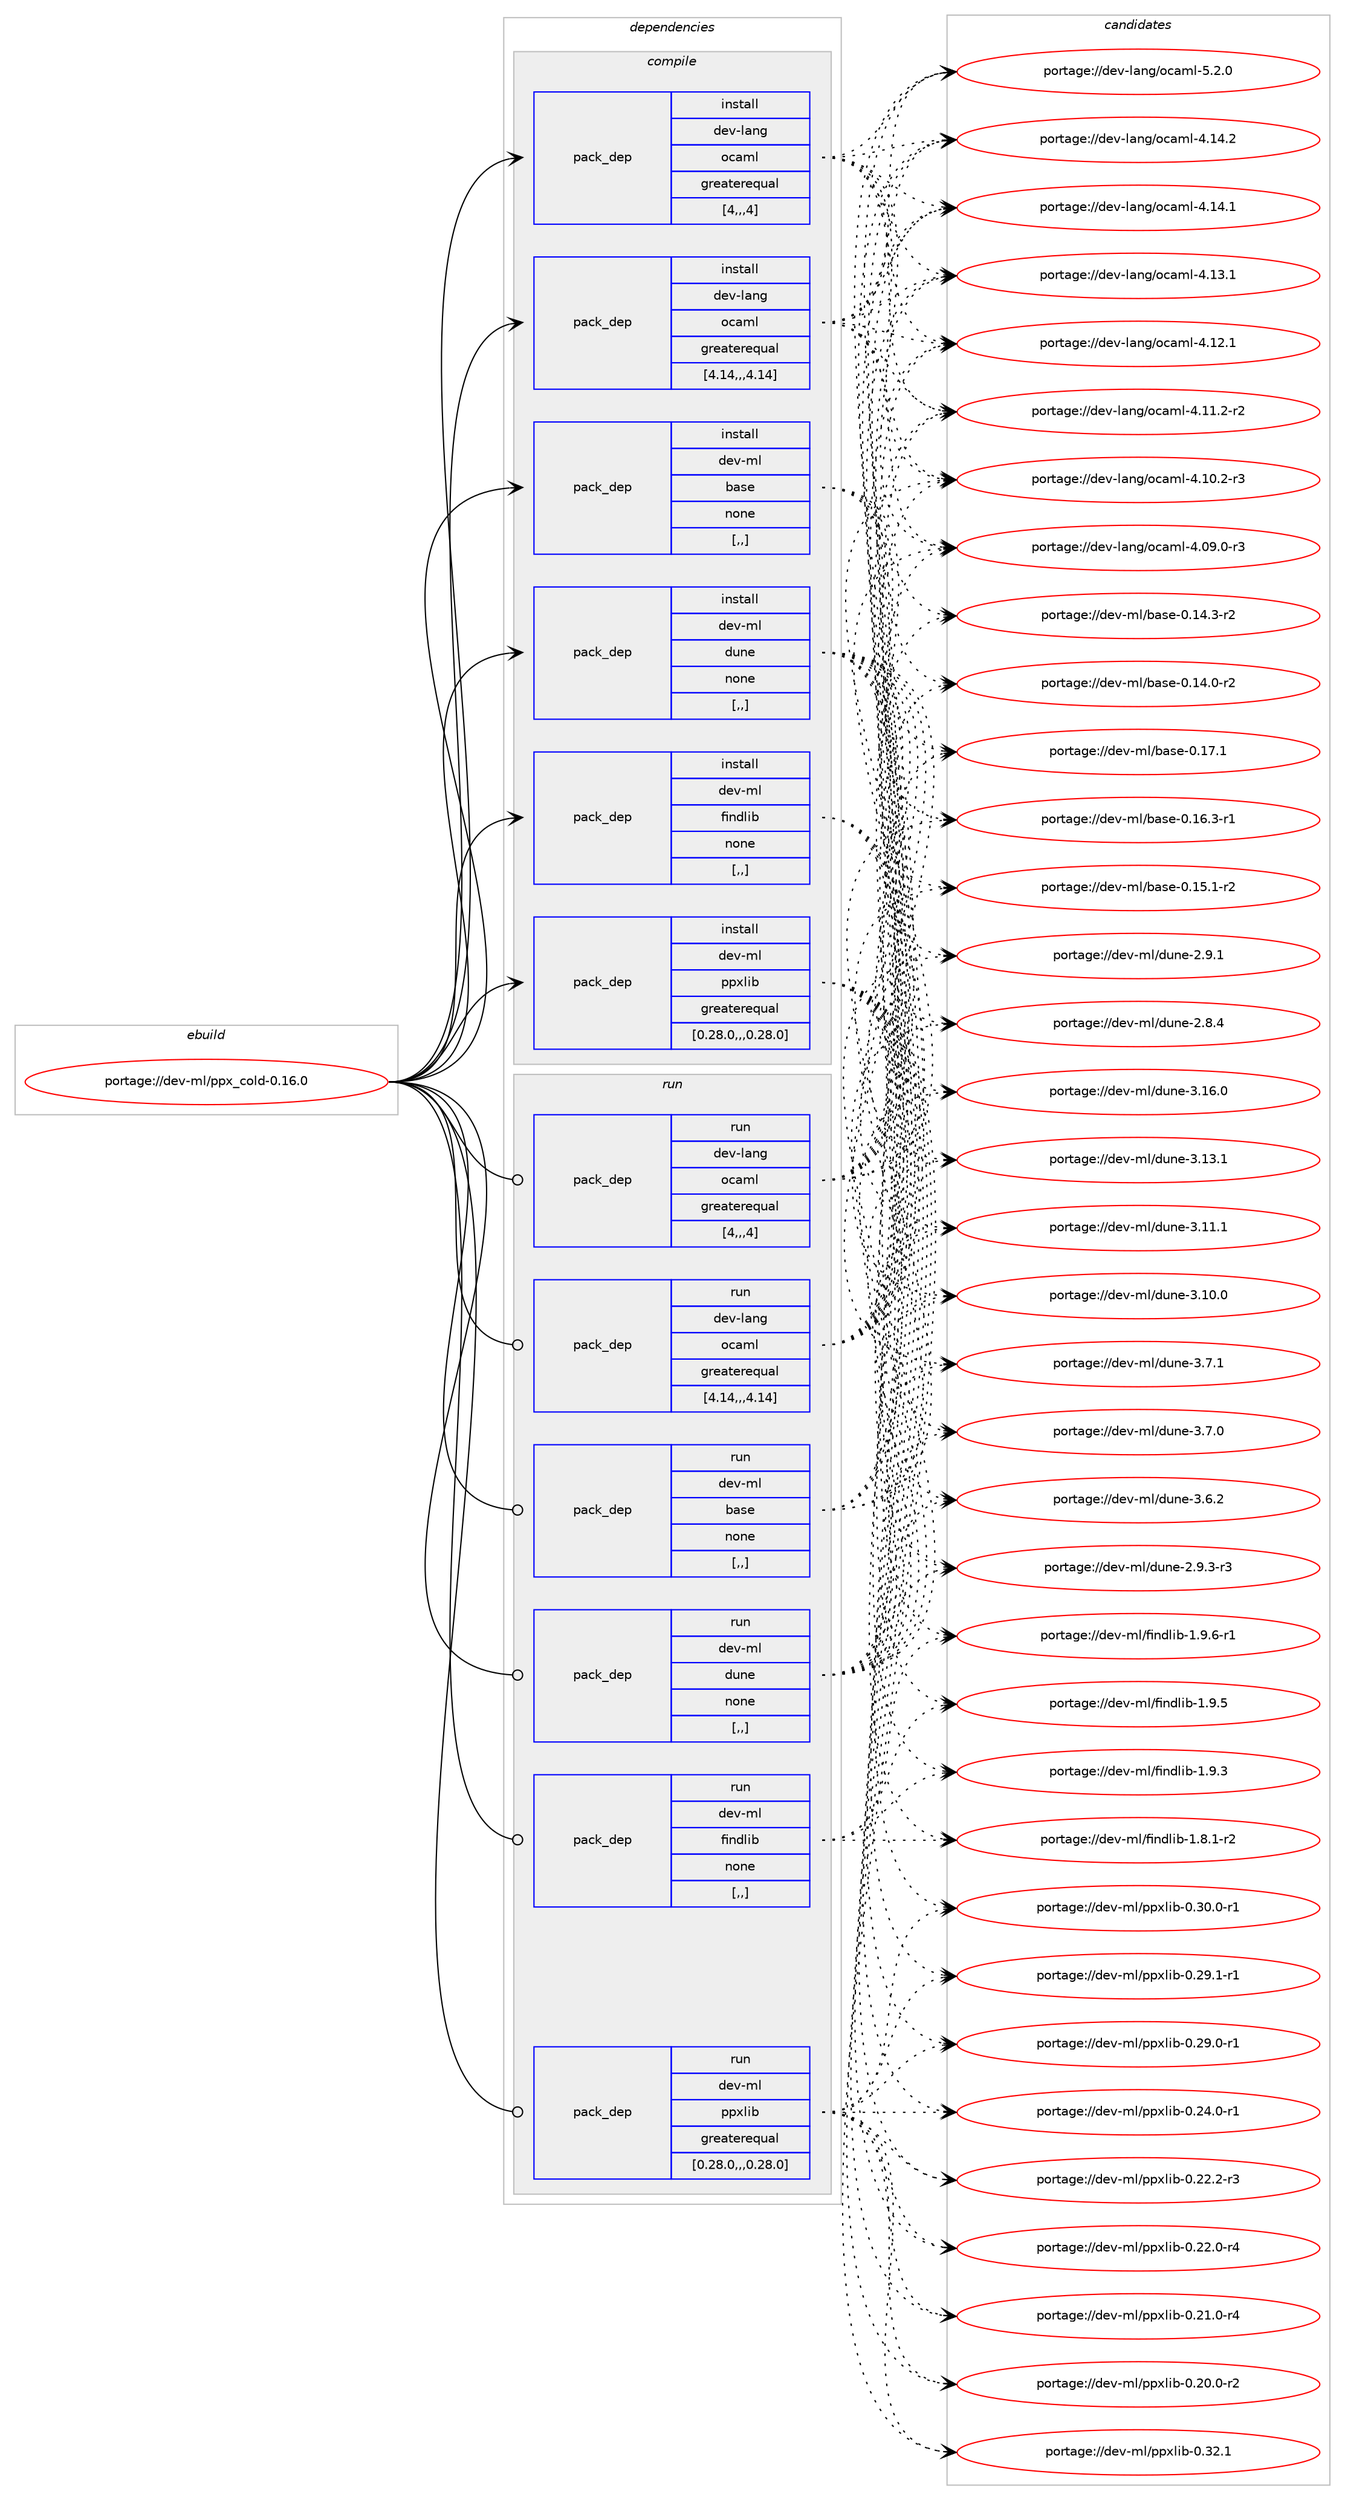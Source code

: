 digraph prolog {

# *************
# Graph options
# *************

newrank=true;
concentrate=true;
compound=true;
graph [rankdir=LR,fontname=Helvetica,fontsize=10,ranksep=1.5];#, ranksep=2.5, nodesep=0.2];
edge  [arrowhead=vee];
node  [fontname=Helvetica,fontsize=10];

# **********
# The ebuild
# **********

subgraph cluster_leftcol {
color=gray;
label=<<i>ebuild</i>>;
id [label="portage://dev-ml/ppx_cold-0.16.0", color=red, width=4, href="../dev-ml/ppx_cold-0.16.0.svg"];
}

# ****************
# The dependencies
# ****************

subgraph cluster_midcol {
color=gray;
label=<<i>dependencies</i>>;
subgraph cluster_compile {
fillcolor="#eeeeee";
style=filled;
label=<<i>compile</i>>;
subgraph pack91098 {
dependency122002 [label=<<TABLE BORDER="0" CELLBORDER="1" CELLSPACING="0" CELLPADDING="4" WIDTH="220"><TR><TD ROWSPAN="6" CELLPADDING="30">pack_dep</TD></TR><TR><TD WIDTH="110">install</TD></TR><TR><TD>dev-lang</TD></TR><TR><TD>ocaml</TD></TR><TR><TD>greaterequal</TD></TR><TR><TD>[4,,,4]</TD></TR></TABLE>>, shape=none, color=blue];
}
id:e -> dependency122002:w [weight=20,style="solid",arrowhead="vee"];
subgraph pack91099 {
dependency122003 [label=<<TABLE BORDER="0" CELLBORDER="1" CELLSPACING="0" CELLPADDING="4" WIDTH="220"><TR><TD ROWSPAN="6" CELLPADDING="30">pack_dep</TD></TR><TR><TD WIDTH="110">install</TD></TR><TR><TD>dev-lang</TD></TR><TR><TD>ocaml</TD></TR><TR><TD>greaterequal</TD></TR><TR><TD>[4.14,,,4.14]</TD></TR></TABLE>>, shape=none, color=blue];
}
id:e -> dependency122003:w [weight=20,style="solid",arrowhead="vee"];
subgraph pack91100 {
dependency122004 [label=<<TABLE BORDER="0" CELLBORDER="1" CELLSPACING="0" CELLPADDING="4" WIDTH="220"><TR><TD ROWSPAN="6" CELLPADDING="30">pack_dep</TD></TR><TR><TD WIDTH="110">install</TD></TR><TR><TD>dev-ml</TD></TR><TR><TD>base</TD></TR><TR><TD>none</TD></TR><TR><TD>[,,]</TD></TR></TABLE>>, shape=none, color=blue];
}
id:e -> dependency122004:w [weight=20,style="solid",arrowhead="vee"];
subgraph pack91101 {
dependency122005 [label=<<TABLE BORDER="0" CELLBORDER="1" CELLSPACING="0" CELLPADDING="4" WIDTH="220"><TR><TD ROWSPAN="6" CELLPADDING="30">pack_dep</TD></TR><TR><TD WIDTH="110">install</TD></TR><TR><TD>dev-ml</TD></TR><TR><TD>dune</TD></TR><TR><TD>none</TD></TR><TR><TD>[,,]</TD></TR></TABLE>>, shape=none, color=blue];
}
id:e -> dependency122005:w [weight=20,style="solid",arrowhead="vee"];
subgraph pack91102 {
dependency122006 [label=<<TABLE BORDER="0" CELLBORDER="1" CELLSPACING="0" CELLPADDING="4" WIDTH="220"><TR><TD ROWSPAN="6" CELLPADDING="30">pack_dep</TD></TR><TR><TD WIDTH="110">install</TD></TR><TR><TD>dev-ml</TD></TR><TR><TD>findlib</TD></TR><TR><TD>none</TD></TR><TR><TD>[,,]</TD></TR></TABLE>>, shape=none, color=blue];
}
id:e -> dependency122006:w [weight=20,style="solid",arrowhead="vee"];
subgraph pack91103 {
dependency122007 [label=<<TABLE BORDER="0" CELLBORDER="1" CELLSPACING="0" CELLPADDING="4" WIDTH="220"><TR><TD ROWSPAN="6" CELLPADDING="30">pack_dep</TD></TR><TR><TD WIDTH="110">install</TD></TR><TR><TD>dev-ml</TD></TR><TR><TD>ppxlib</TD></TR><TR><TD>greaterequal</TD></TR><TR><TD>[0.28.0,,,0.28.0]</TD></TR></TABLE>>, shape=none, color=blue];
}
id:e -> dependency122007:w [weight=20,style="solid",arrowhead="vee"];
}
subgraph cluster_compileandrun {
fillcolor="#eeeeee";
style=filled;
label=<<i>compile and run</i>>;
}
subgraph cluster_run {
fillcolor="#eeeeee";
style=filled;
label=<<i>run</i>>;
subgraph pack91104 {
dependency122008 [label=<<TABLE BORDER="0" CELLBORDER="1" CELLSPACING="0" CELLPADDING="4" WIDTH="220"><TR><TD ROWSPAN="6" CELLPADDING="30">pack_dep</TD></TR><TR><TD WIDTH="110">run</TD></TR><TR><TD>dev-lang</TD></TR><TR><TD>ocaml</TD></TR><TR><TD>greaterequal</TD></TR><TR><TD>[4,,,4]</TD></TR></TABLE>>, shape=none, color=blue];
}
id:e -> dependency122008:w [weight=20,style="solid",arrowhead="odot"];
subgraph pack91105 {
dependency122009 [label=<<TABLE BORDER="0" CELLBORDER="1" CELLSPACING="0" CELLPADDING="4" WIDTH="220"><TR><TD ROWSPAN="6" CELLPADDING="30">pack_dep</TD></TR><TR><TD WIDTH="110">run</TD></TR><TR><TD>dev-lang</TD></TR><TR><TD>ocaml</TD></TR><TR><TD>greaterequal</TD></TR><TR><TD>[4.14,,,4.14]</TD></TR></TABLE>>, shape=none, color=blue];
}
id:e -> dependency122009:w [weight=20,style="solid",arrowhead="odot"];
subgraph pack91106 {
dependency122010 [label=<<TABLE BORDER="0" CELLBORDER="1" CELLSPACING="0" CELLPADDING="4" WIDTH="220"><TR><TD ROWSPAN="6" CELLPADDING="30">pack_dep</TD></TR><TR><TD WIDTH="110">run</TD></TR><TR><TD>dev-ml</TD></TR><TR><TD>base</TD></TR><TR><TD>none</TD></TR><TR><TD>[,,]</TD></TR></TABLE>>, shape=none, color=blue];
}
id:e -> dependency122010:w [weight=20,style="solid",arrowhead="odot"];
subgraph pack91107 {
dependency122011 [label=<<TABLE BORDER="0" CELLBORDER="1" CELLSPACING="0" CELLPADDING="4" WIDTH="220"><TR><TD ROWSPAN="6" CELLPADDING="30">pack_dep</TD></TR><TR><TD WIDTH="110">run</TD></TR><TR><TD>dev-ml</TD></TR><TR><TD>dune</TD></TR><TR><TD>none</TD></TR><TR><TD>[,,]</TD></TR></TABLE>>, shape=none, color=blue];
}
id:e -> dependency122011:w [weight=20,style="solid",arrowhead="odot"];
subgraph pack91108 {
dependency122012 [label=<<TABLE BORDER="0" CELLBORDER="1" CELLSPACING="0" CELLPADDING="4" WIDTH="220"><TR><TD ROWSPAN="6" CELLPADDING="30">pack_dep</TD></TR><TR><TD WIDTH="110">run</TD></TR><TR><TD>dev-ml</TD></TR><TR><TD>findlib</TD></TR><TR><TD>none</TD></TR><TR><TD>[,,]</TD></TR></TABLE>>, shape=none, color=blue];
}
id:e -> dependency122012:w [weight=20,style="solid",arrowhead="odot"];
subgraph pack91109 {
dependency122013 [label=<<TABLE BORDER="0" CELLBORDER="1" CELLSPACING="0" CELLPADDING="4" WIDTH="220"><TR><TD ROWSPAN="6" CELLPADDING="30">pack_dep</TD></TR><TR><TD WIDTH="110">run</TD></TR><TR><TD>dev-ml</TD></TR><TR><TD>ppxlib</TD></TR><TR><TD>greaterequal</TD></TR><TR><TD>[0.28.0,,,0.28.0]</TD></TR></TABLE>>, shape=none, color=blue];
}
id:e -> dependency122013:w [weight=20,style="solid",arrowhead="odot"];
}
}

# **************
# The candidates
# **************

subgraph cluster_choices {
rank=same;
color=gray;
label=<<i>candidates</i>>;

subgraph choice91098 {
color=black;
nodesep=1;
choice1001011184510897110103471119997109108455346504648 [label="portage://dev-lang/ocaml-5.2.0", color=red, width=4,href="../dev-lang/ocaml-5.2.0.svg"];
choice100101118451089711010347111999710910845524649524650 [label="portage://dev-lang/ocaml-4.14.2", color=red, width=4,href="../dev-lang/ocaml-4.14.2.svg"];
choice100101118451089711010347111999710910845524649524649 [label="portage://dev-lang/ocaml-4.14.1", color=red, width=4,href="../dev-lang/ocaml-4.14.1.svg"];
choice100101118451089711010347111999710910845524649514649 [label="portage://dev-lang/ocaml-4.13.1", color=red, width=4,href="../dev-lang/ocaml-4.13.1.svg"];
choice100101118451089711010347111999710910845524649504649 [label="portage://dev-lang/ocaml-4.12.1", color=red, width=4,href="../dev-lang/ocaml-4.12.1.svg"];
choice1001011184510897110103471119997109108455246494946504511450 [label="portage://dev-lang/ocaml-4.11.2-r2", color=red, width=4,href="../dev-lang/ocaml-4.11.2-r2.svg"];
choice1001011184510897110103471119997109108455246494846504511451 [label="portage://dev-lang/ocaml-4.10.2-r3", color=red, width=4,href="../dev-lang/ocaml-4.10.2-r3.svg"];
choice1001011184510897110103471119997109108455246485746484511451 [label="portage://dev-lang/ocaml-4.09.0-r3", color=red, width=4,href="../dev-lang/ocaml-4.09.0-r3.svg"];
dependency122002:e -> choice1001011184510897110103471119997109108455346504648:w [style=dotted,weight="100"];
dependency122002:e -> choice100101118451089711010347111999710910845524649524650:w [style=dotted,weight="100"];
dependency122002:e -> choice100101118451089711010347111999710910845524649524649:w [style=dotted,weight="100"];
dependency122002:e -> choice100101118451089711010347111999710910845524649514649:w [style=dotted,weight="100"];
dependency122002:e -> choice100101118451089711010347111999710910845524649504649:w [style=dotted,weight="100"];
dependency122002:e -> choice1001011184510897110103471119997109108455246494946504511450:w [style=dotted,weight="100"];
dependency122002:e -> choice1001011184510897110103471119997109108455246494846504511451:w [style=dotted,weight="100"];
dependency122002:e -> choice1001011184510897110103471119997109108455246485746484511451:w [style=dotted,weight="100"];
}
subgraph choice91099 {
color=black;
nodesep=1;
choice1001011184510897110103471119997109108455346504648 [label="portage://dev-lang/ocaml-5.2.0", color=red, width=4,href="../dev-lang/ocaml-5.2.0.svg"];
choice100101118451089711010347111999710910845524649524650 [label="portage://dev-lang/ocaml-4.14.2", color=red, width=4,href="../dev-lang/ocaml-4.14.2.svg"];
choice100101118451089711010347111999710910845524649524649 [label="portage://dev-lang/ocaml-4.14.1", color=red, width=4,href="../dev-lang/ocaml-4.14.1.svg"];
choice100101118451089711010347111999710910845524649514649 [label="portage://dev-lang/ocaml-4.13.1", color=red, width=4,href="../dev-lang/ocaml-4.13.1.svg"];
choice100101118451089711010347111999710910845524649504649 [label="portage://dev-lang/ocaml-4.12.1", color=red, width=4,href="../dev-lang/ocaml-4.12.1.svg"];
choice1001011184510897110103471119997109108455246494946504511450 [label="portage://dev-lang/ocaml-4.11.2-r2", color=red, width=4,href="../dev-lang/ocaml-4.11.2-r2.svg"];
choice1001011184510897110103471119997109108455246494846504511451 [label="portage://dev-lang/ocaml-4.10.2-r3", color=red, width=4,href="../dev-lang/ocaml-4.10.2-r3.svg"];
choice1001011184510897110103471119997109108455246485746484511451 [label="portage://dev-lang/ocaml-4.09.0-r3", color=red, width=4,href="../dev-lang/ocaml-4.09.0-r3.svg"];
dependency122003:e -> choice1001011184510897110103471119997109108455346504648:w [style=dotted,weight="100"];
dependency122003:e -> choice100101118451089711010347111999710910845524649524650:w [style=dotted,weight="100"];
dependency122003:e -> choice100101118451089711010347111999710910845524649524649:w [style=dotted,weight="100"];
dependency122003:e -> choice100101118451089711010347111999710910845524649514649:w [style=dotted,weight="100"];
dependency122003:e -> choice100101118451089711010347111999710910845524649504649:w [style=dotted,weight="100"];
dependency122003:e -> choice1001011184510897110103471119997109108455246494946504511450:w [style=dotted,weight="100"];
dependency122003:e -> choice1001011184510897110103471119997109108455246494846504511451:w [style=dotted,weight="100"];
dependency122003:e -> choice1001011184510897110103471119997109108455246485746484511451:w [style=dotted,weight="100"];
}
subgraph choice91100 {
color=black;
nodesep=1;
choice1001011184510910847989711510145484649554649 [label="portage://dev-ml/base-0.17.1", color=red, width=4,href="../dev-ml/base-0.17.1.svg"];
choice10010111845109108479897115101454846495446514511449 [label="portage://dev-ml/base-0.16.3-r1", color=red, width=4,href="../dev-ml/base-0.16.3-r1.svg"];
choice10010111845109108479897115101454846495346494511450 [label="portage://dev-ml/base-0.15.1-r2", color=red, width=4,href="../dev-ml/base-0.15.1-r2.svg"];
choice10010111845109108479897115101454846495246514511450 [label="portage://dev-ml/base-0.14.3-r2", color=red, width=4,href="../dev-ml/base-0.14.3-r2.svg"];
choice10010111845109108479897115101454846495246484511450 [label="portage://dev-ml/base-0.14.0-r2", color=red, width=4,href="../dev-ml/base-0.14.0-r2.svg"];
dependency122004:e -> choice1001011184510910847989711510145484649554649:w [style=dotted,weight="100"];
dependency122004:e -> choice10010111845109108479897115101454846495446514511449:w [style=dotted,weight="100"];
dependency122004:e -> choice10010111845109108479897115101454846495346494511450:w [style=dotted,weight="100"];
dependency122004:e -> choice10010111845109108479897115101454846495246514511450:w [style=dotted,weight="100"];
dependency122004:e -> choice10010111845109108479897115101454846495246484511450:w [style=dotted,weight="100"];
}
subgraph choice91101 {
color=black;
nodesep=1;
choice100101118451091084710011711010145514649544648 [label="portage://dev-ml/dune-3.16.0", color=red, width=4,href="../dev-ml/dune-3.16.0.svg"];
choice100101118451091084710011711010145514649514649 [label="portage://dev-ml/dune-3.13.1", color=red, width=4,href="../dev-ml/dune-3.13.1.svg"];
choice100101118451091084710011711010145514649494649 [label="portage://dev-ml/dune-3.11.1", color=red, width=4,href="../dev-ml/dune-3.11.1.svg"];
choice100101118451091084710011711010145514649484648 [label="portage://dev-ml/dune-3.10.0", color=red, width=4,href="../dev-ml/dune-3.10.0.svg"];
choice1001011184510910847100117110101455146554649 [label="portage://dev-ml/dune-3.7.1", color=red, width=4,href="../dev-ml/dune-3.7.1.svg"];
choice1001011184510910847100117110101455146554648 [label="portage://dev-ml/dune-3.7.0", color=red, width=4,href="../dev-ml/dune-3.7.0.svg"];
choice1001011184510910847100117110101455146544650 [label="portage://dev-ml/dune-3.6.2", color=red, width=4,href="../dev-ml/dune-3.6.2.svg"];
choice10010111845109108471001171101014550465746514511451 [label="portage://dev-ml/dune-2.9.3-r3", color=red, width=4,href="../dev-ml/dune-2.9.3-r3.svg"];
choice1001011184510910847100117110101455046574649 [label="portage://dev-ml/dune-2.9.1", color=red, width=4,href="../dev-ml/dune-2.9.1.svg"];
choice1001011184510910847100117110101455046564652 [label="portage://dev-ml/dune-2.8.4", color=red, width=4,href="../dev-ml/dune-2.8.4.svg"];
dependency122005:e -> choice100101118451091084710011711010145514649544648:w [style=dotted,weight="100"];
dependency122005:e -> choice100101118451091084710011711010145514649514649:w [style=dotted,weight="100"];
dependency122005:e -> choice100101118451091084710011711010145514649494649:w [style=dotted,weight="100"];
dependency122005:e -> choice100101118451091084710011711010145514649484648:w [style=dotted,weight="100"];
dependency122005:e -> choice1001011184510910847100117110101455146554649:w [style=dotted,weight="100"];
dependency122005:e -> choice1001011184510910847100117110101455146554648:w [style=dotted,weight="100"];
dependency122005:e -> choice1001011184510910847100117110101455146544650:w [style=dotted,weight="100"];
dependency122005:e -> choice10010111845109108471001171101014550465746514511451:w [style=dotted,weight="100"];
dependency122005:e -> choice1001011184510910847100117110101455046574649:w [style=dotted,weight="100"];
dependency122005:e -> choice1001011184510910847100117110101455046564652:w [style=dotted,weight="100"];
}
subgraph choice91102 {
color=black;
nodesep=1;
choice1001011184510910847102105110100108105984549465746544511449 [label="portage://dev-ml/findlib-1.9.6-r1", color=red, width=4,href="../dev-ml/findlib-1.9.6-r1.svg"];
choice100101118451091084710210511010010810598454946574653 [label="portage://dev-ml/findlib-1.9.5", color=red, width=4,href="../dev-ml/findlib-1.9.5.svg"];
choice100101118451091084710210511010010810598454946574651 [label="portage://dev-ml/findlib-1.9.3", color=red, width=4,href="../dev-ml/findlib-1.9.3.svg"];
choice1001011184510910847102105110100108105984549465646494511450 [label="portage://dev-ml/findlib-1.8.1-r2", color=red, width=4,href="../dev-ml/findlib-1.8.1-r2.svg"];
dependency122006:e -> choice1001011184510910847102105110100108105984549465746544511449:w [style=dotted,weight="100"];
dependency122006:e -> choice100101118451091084710210511010010810598454946574653:w [style=dotted,weight="100"];
dependency122006:e -> choice100101118451091084710210511010010810598454946574651:w [style=dotted,weight="100"];
dependency122006:e -> choice1001011184510910847102105110100108105984549465646494511450:w [style=dotted,weight="100"];
}
subgraph choice91103 {
color=black;
nodesep=1;
choice10010111845109108471121121201081059845484651504649 [label="portage://dev-ml/ppxlib-0.32.1", color=red, width=4,href="../dev-ml/ppxlib-0.32.1.svg"];
choice100101118451091084711211212010810598454846514846484511449 [label="portage://dev-ml/ppxlib-0.30.0-r1", color=red, width=4,href="../dev-ml/ppxlib-0.30.0-r1.svg"];
choice100101118451091084711211212010810598454846505746494511449 [label="portage://dev-ml/ppxlib-0.29.1-r1", color=red, width=4,href="../dev-ml/ppxlib-0.29.1-r1.svg"];
choice100101118451091084711211212010810598454846505746484511449 [label="portage://dev-ml/ppxlib-0.29.0-r1", color=red, width=4,href="../dev-ml/ppxlib-0.29.0-r1.svg"];
choice100101118451091084711211212010810598454846505246484511449 [label="portage://dev-ml/ppxlib-0.24.0-r1", color=red, width=4,href="../dev-ml/ppxlib-0.24.0-r1.svg"];
choice100101118451091084711211212010810598454846505046504511451 [label="portage://dev-ml/ppxlib-0.22.2-r3", color=red, width=4,href="../dev-ml/ppxlib-0.22.2-r3.svg"];
choice100101118451091084711211212010810598454846505046484511452 [label="portage://dev-ml/ppxlib-0.22.0-r4", color=red, width=4,href="../dev-ml/ppxlib-0.22.0-r4.svg"];
choice100101118451091084711211212010810598454846504946484511452 [label="portage://dev-ml/ppxlib-0.21.0-r4", color=red, width=4,href="../dev-ml/ppxlib-0.21.0-r4.svg"];
choice100101118451091084711211212010810598454846504846484511450 [label="portage://dev-ml/ppxlib-0.20.0-r2", color=red, width=4,href="../dev-ml/ppxlib-0.20.0-r2.svg"];
dependency122007:e -> choice10010111845109108471121121201081059845484651504649:w [style=dotted,weight="100"];
dependency122007:e -> choice100101118451091084711211212010810598454846514846484511449:w [style=dotted,weight="100"];
dependency122007:e -> choice100101118451091084711211212010810598454846505746494511449:w [style=dotted,weight="100"];
dependency122007:e -> choice100101118451091084711211212010810598454846505746484511449:w [style=dotted,weight="100"];
dependency122007:e -> choice100101118451091084711211212010810598454846505246484511449:w [style=dotted,weight="100"];
dependency122007:e -> choice100101118451091084711211212010810598454846505046504511451:w [style=dotted,weight="100"];
dependency122007:e -> choice100101118451091084711211212010810598454846505046484511452:w [style=dotted,weight="100"];
dependency122007:e -> choice100101118451091084711211212010810598454846504946484511452:w [style=dotted,weight="100"];
dependency122007:e -> choice100101118451091084711211212010810598454846504846484511450:w [style=dotted,weight="100"];
}
subgraph choice91104 {
color=black;
nodesep=1;
choice1001011184510897110103471119997109108455346504648 [label="portage://dev-lang/ocaml-5.2.0", color=red, width=4,href="../dev-lang/ocaml-5.2.0.svg"];
choice100101118451089711010347111999710910845524649524650 [label="portage://dev-lang/ocaml-4.14.2", color=red, width=4,href="../dev-lang/ocaml-4.14.2.svg"];
choice100101118451089711010347111999710910845524649524649 [label="portage://dev-lang/ocaml-4.14.1", color=red, width=4,href="../dev-lang/ocaml-4.14.1.svg"];
choice100101118451089711010347111999710910845524649514649 [label="portage://dev-lang/ocaml-4.13.1", color=red, width=4,href="../dev-lang/ocaml-4.13.1.svg"];
choice100101118451089711010347111999710910845524649504649 [label="portage://dev-lang/ocaml-4.12.1", color=red, width=4,href="../dev-lang/ocaml-4.12.1.svg"];
choice1001011184510897110103471119997109108455246494946504511450 [label="portage://dev-lang/ocaml-4.11.2-r2", color=red, width=4,href="../dev-lang/ocaml-4.11.2-r2.svg"];
choice1001011184510897110103471119997109108455246494846504511451 [label="portage://dev-lang/ocaml-4.10.2-r3", color=red, width=4,href="../dev-lang/ocaml-4.10.2-r3.svg"];
choice1001011184510897110103471119997109108455246485746484511451 [label="portage://dev-lang/ocaml-4.09.0-r3", color=red, width=4,href="../dev-lang/ocaml-4.09.0-r3.svg"];
dependency122008:e -> choice1001011184510897110103471119997109108455346504648:w [style=dotted,weight="100"];
dependency122008:e -> choice100101118451089711010347111999710910845524649524650:w [style=dotted,weight="100"];
dependency122008:e -> choice100101118451089711010347111999710910845524649524649:w [style=dotted,weight="100"];
dependency122008:e -> choice100101118451089711010347111999710910845524649514649:w [style=dotted,weight="100"];
dependency122008:e -> choice100101118451089711010347111999710910845524649504649:w [style=dotted,weight="100"];
dependency122008:e -> choice1001011184510897110103471119997109108455246494946504511450:w [style=dotted,weight="100"];
dependency122008:e -> choice1001011184510897110103471119997109108455246494846504511451:w [style=dotted,weight="100"];
dependency122008:e -> choice1001011184510897110103471119997109108455246485746484511451:w [style=dotted,weight="100"];
}
subgraph choice91105 {
color=black;
nodesep=1;
choice1001011184510897110103471119997109108455346504648 [label="portage://dev-lang/ocaml-5.2.0", color=red, width=4,href="../dev-lang/ocaml-5.2.0.svg"];
choice100101118451089711010347111999710910845524649524650 [label="portage://dev-lang/ocaml-4.14.2", color=red, width=4,href="../dev-lang/ocaml-4.14.2.svg"];
choice100101118451089711010347111999710910845524649524649 [label="portage://dev-lang/ocaml-4.14.1", color=red, width=4,href="../dev-lang/ocaml-4.14.1.svg"];
choice100101118451089711010347111999710910845524649514649 [label="portage://dev-lang/ocaml-4.13.1", color=red, width=4,href="../dev-lang/ocaml-4.13.1.svg"];
choice100101118451089711010347111999710910845524649504649 [label="portage://dev-lang/ocaml-4.12.1", color=red, width=4,href="../dev-lang/ocaml-4.12.1.svg"];
choice1001011184510897110103471119997109108455246494946504511450 [label="portage://dev-lang/ocaml-4.11.2-r2", color=red, width=4,href="../dev-lang/ocaml-4.11.2-r2.svg"];
choice1001011184510897110103471119997109108455246494846504511451 [label="portage://dev-lang/ocaml-4.10.2-r3", color=red, width=4,href="../dev-lang/ocaml-4.10.2-r3.svg"];
choice1001011184510897110103471119997109108455246485746484511451 [label="portage://dev-lang/ocaml-4.09.0-r3", color=red, width=4,href="../dev-lang/ocaml-4.09.0-r3.svg"];
dependency122009:e -> choice1001011184510897110103471119997109108455346504648:w [style=dotted,weight="100"];
dependency122009:e -> choice100101118451089711010347111999710910845524649524650:w [style=dotted,weight="100"];
dependency122009:e -> choice100101118451089711010347111999710910845524649524649:w [style=dotted,weight="100"];
dependency122009:e -> choice100101118451089711010347111999710910845524649514649:w [style=dotted,weight="100"];
dependency122009:e -> choice100101118451089711010347111999710910845524649504649:w [style=dotted,weight="100"];
dependency122009:e -> choice1001011184510897110103471119997109108455246494946504511450:w [style=dotted,weight="100"];
dependency122009:e -> choice1001011184510897110103471119997109108455246494846504511451:w [style=dotted,weight="100"];
dependency122009:e -> choice1001011184510897110103471119997109108455246485746484511451:w [style=dotted,weight="100"];
}
subgraph choice91106 {
color=black;
nodesep=1;
choice1001011184510910847989711510145484649554649 [label="portage://dev-ml/base-0.17.1", color=red, width=4,href="../dev-ml/base-0.17.1.svg"];
choice10010111845109108479897115101454846495446514511449 [label="portage://dev-ml/base-0.16.3-r1", color=red, width=4,href="../dev-ml/base-0.16.3-r1.svg"];
choice10010111845109108479897115101454846495346494511450 [label="portage://dev-ml/base-0.15.1-r2", color=red, width=4,href="../dev-ml/base-0.15.1-r2.svg"];
choice10010111845109108479897115101454846495246514511450 [label="portage://dev-ml/base-0.14.3-r2", color=red, width=4,href="../dev-ml/base-0.14.3-r2.svg"];
choice10010111845109108479897115101454846495246484511450 [label="portage://dev-ml/base-0.14.0-r2", color=red, width=4,href="../dev-ml/base-0.14.0-r2.svg"];
dependency122010:e -> choice1001011184510910847989711510145484649554649:w [style=dotted,weight="100"];
dependency122010:e -> choice10010111845109108479897115101454846495446514511449:w [style=dotted,weight="100"];
dependency122010:e -> choice10010111845109108479897115101454846495346494511450:w [style=dotted,weight="100"];
dependency122010:e -> choice10010111845109108479897115101454846495246514511450:w [style=dotted,weight="100"];
dependency122010:e -> choice10010111845109108479897115101454846495246484511450:w [style=dotted,weight="100"];
}
subgraph choice91107 {
color=black;
nodesep=1;
choice100101118451091084710011711010145514649544648 [label="portage://dev-ml/dune-3.16.0", color=red, width=4,href="../dev-ml/dune-3.16.0.svg"];
choice100101118451091084710011711010145514649514649 [label="portage://dev-ml/dune-3.13.1", color=red, width=4,href="../dev-ml/dune-3.13.1.svg"];
choice100101118451091084710011711010145514649494649 [label="portage://dev-ml/dune-3.11.1", color=red, width=4,href="../dev-ml/dune-3.11.1.svg"];
choice100101118451091084710011711010145514649484648 [label="portage://dev-ml/dune-3.10.0", color=red, width=4,href="../dev-ml/dune-3.10.0.svg"];
choice1001011184510910847100117110101455146554649 [label="portage://dev-ml/dune-3.7.1", color=red, width=4,href="../dev-ml/dune-3.7.1.svg"];
choice1001011184510910847100117110101455146554648 [label="portage://dev-ml/dune-3.7.0", color=red, width=4,href="../dev-ml/dune-3.7.0.svg"];
choice1001011184510910847100117110101455146544650 [label="portage://dev-ml/dune-3.6.2", color=red, width=4,href="../dev-ml/dune-3.6.2.svg"];
choice10010111845109108471001171101014550465746514511451 [label="portage://dev-ml/dune-2.9.3-r3", color=red, width=4,href="../dev-ml/dune-2.9.3-r3.svg"];
choice1001011184510910847100117110101455046574649 [label="portage://dev-ml/dune-2.9.1", color=red, width=4,href="../dev-ml/dune-2.9.1.svg"];
choice1001011184510910847100117110101455046564652 [label="portage://dev-ml/dune-2.8.4", color=red, width=4,href="../dev-ml/dune-2.8.4.svg"];
dependency122011:e -> choice100101118451091084710011711010145514649544648:w [style=dotted,weight="100"];
dependency122011:e -> choice100101118451091084710011711010145514649514649:w [style=dotted,weight="100"];
dependency122011:e -> choice100101118451091084710011711010145514649494649:w [style=dotted,weight="100"];
dependency122011:e -> choice100101118451091084710011711010145514649484648:w [style=dotted,weight="100"];
dependency122011:e -> choice1001011184510910847100117110101455146554649:w [style=dotted,weight="100"];
dependency122011:e -> choice1001011184510910847100117110101455146554648:w [style=dotted,weight="100"];
dependency122011:e -> choice1001011184510910847100117110101455146544650:w [style=dotted,weight="100"];
dependency122011:e -> choice10010111845109108471001171101014550465746514511451:w [style=dotted,weight="100"];
dependency122011:e -> choice1001011184510910847100117110101455046574649:w [style=dotted,weight="100"];
dependency122011:e -> choice1001011184510910847100117110101455046564652:w [style=dotted,weight="100"];
}
subgraph choice91108 {
color=black;
nodesep=1;
choice1001011184510910847102105110100108105984549465746544511449 [label="portage://dev-ml/findlib-1.9.6-r1", color=red, width=4,href="../dev-ml/findlib-1.9.6-r1.svg"];
choice100101118451091084710210511010010810598454946574653 [label="portage://dev-ml/findlib-1.9.5", color=red, width=4,href="../dev-ml/findlib-1.9.5.svg"];
choice100101118451091084710210511010010810598454946574651 [label="portage://dev-ml/findlib-1.9.3", color=red, width=4,href="../dev-ml/findlib-1.9.3.svg"];
choice1001011184510910847102105110100108105984549465646494511450 [label="portage://dev-ml/findlib-1.8.1-r2", color=red, width=4,href="../dev-ml/findlib-1.8.1-r2.svg"];
dependency122012:e -> choice1001011184510910847102105110100108105984549465746544511449:w [style=dotted,weight="100"];
dependency122012:e -> choice100101118451091084710210511010010810598454946574653:w [style=dotted,weight="100"];
dependency122012:e -> choice100101118451091084710210511010010810598454946574651:w [style=dotted,weight="100"];
dependency122012:e -> choice1001011184510910847102105110100108105984549465646494511450:w [style=dotted,weight="100"];
}
subgraph choice91109 {
color=black;
nodesep=1;
choice10010111845109108471121121201081059845484651504649 [label="portage://dev-ml/ppxlib-0.32.1", color=red, width=4,href="../dev-ml/ppxlib-0.32.1.svg"];
choice100101118451091084711211212010810598454846514846484511449 [label="portage://dev-ml/ppxlib-0.30.0-r1", color=red, width=4,href="../dev-ml/ppxlib-0.30.0-r1.svg"];
choice100101118451091084711211212010810598454846505746494511449 [label="portage://dev-ml/ppxlib-0.29.1-r1", color=red, width=4,href="../dev-ml/ppxlib-0.29.1-r1.svg"];
choice100101118451091084711211212010810598454846505746484511449 [label="portage://dev-ml/ppxlib-0.29.0-r1", color=red, width=4,href="../dev-ml/ppxlib-0.29.0-r1.svg"];
choice100101118451091084711211212010810598454846505246484511449 [label="portage://dev-ml/ppxlib-0.24.0-r1", color=red, width=4,href="../dev-ml/ppxlib-0.24.0-r1.svg"];
choice100101118451091084711211212010810598454846505046504511451 [label="portage://dev-ml/ppxlib-0.22.2-r3", color=red, width=4,href="../dev-ml/ppxlib-0.22.2-r3.svg"];
choice100101118451091084711211212010810598454846505046484511452 [label="portage://dev-ml/ppxlib-0.22.0-r4", color=red, width=4,href="../dev-ml/ppxlib-0.22.0-r4.svg"];
choice100101118451091084711211212010810598454846504946484511452 [label="portage://dev-ml/ppxlib-0.21.0-r4", color=red, width=4,href="../dev-ml/ppxlib-0.21.0-r4.svg"];
choice100101118451091084711211212010810598454846504846484511450 [label="portage://dev-ml/ppxlib-0.20.0-r2", color=red, width=4,href="../dev-ml/ppxlib-0.20.0-r2.svg"];
dependency122013:e -> choice10010111845109108471121121201081059845484651504649:w [style=dotted,weight="100"];
dependency122013:e -> choice100101118451091084711211212010810598454846514846484511449:w [style=dotted,weight="100"];
dependency122013:e -> choice100101118451091084711211212010810598454846505746494511449:w [style=dotted,weight="100"];
dependency122013:e -> choice100101118451091084711211212010810598454846505746484511449:w [style=dotted,weight="100"];
dependency122013:e -> choice100101118451091084711211212010810598454846505246484511449:w [style=dotted,weight="100"];
dependency122013:e -> choice100101118451091084711211212010810598454846505046504511451:w [style=dotted,weight="100"];
dependency122013:e -> choice100101118451091084711211212010810598454846505046484511452:w [style=dotted,weight="100"];
dependency122013:e -> choice100101118451091084711211212010810598454846504946484511452:w [style=dotted,weight="100"];
dependency122013:e -> choice100101118451091084711211212010810598454846504846484511450:w [style=dotted,weight="100"];
}
}

}
